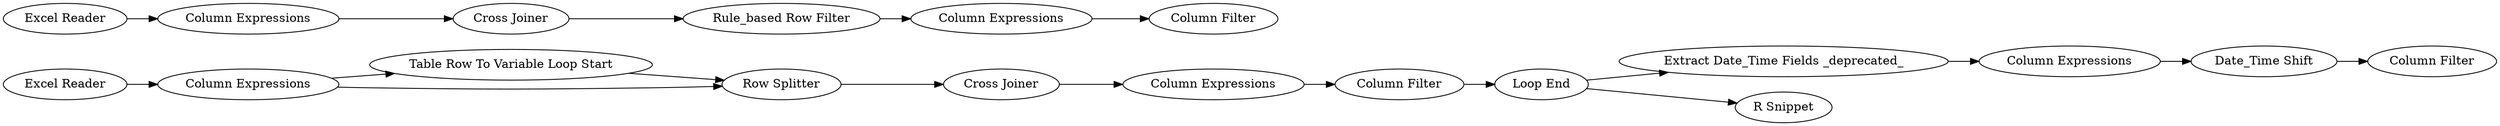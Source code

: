digraph {
	20 -> 21
	7 -> 8
	17 -> 21
	8 -> 9
	234 -> 235
	22 -> 197
	18 -> 14
	15 -> 22
	231 -> 234
	11 -> 13
	21 -> 18
	17 -> 20
	9 -> 10
	14 -> 15
	197 -> 231
	10 -> 11
	16 -> 17
	22 -> 23
	231 [label="Column Expressions"]
	7 [label="Excel Reader"]
	9 [label="Cross Joiner"]
	21 [label="Row Splitter"]
	18 [label="Cross Joiner"]
	8 [label="Column Expressions"]
	17 [label="Column Expressions"]
	15 [label="Column Filter"]
	197 [label="Extract Date_Time Fields _deprecated_"]
	10 [label="Rule_based Row Filter"]
	16 [label="Excel Reader"]
	22 [label="Loop End"]
	11 [label="Column Expressions"]
	23 [label="R Snippet"]
	14 [label="Column Expressions"]
	13 [label="Column Filter"]
	20 [label="Table Row To Variable Loop Start"]
	235 [label="Column Filter"]
	234 [label="Date_Time Shift"]
	rankdir=LR
}

